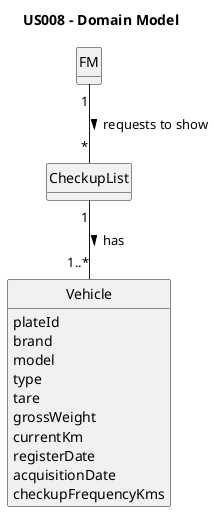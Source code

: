 @startuml
skinparam monochrome true
skinparam packageStyle rectangle
skinparam shadowing false
'skinparam linetype ortho
'left to right direction

skinparam classAttributeIconSize 0

hide circle
hide methods

title US008 - Domain Model

class Vehicle{
    plateId
    brand
    model
    type
    tare
    grossWeight
    currentKm
    registerDate
    acquisitionDate
    checkupFrequencyKms
}

class CheckupList{

}




FM "1" -- "*" CheckupList : " requests to show >"

CheckupList "1" -- "1..*" Vehicle : "has >"




@enduml